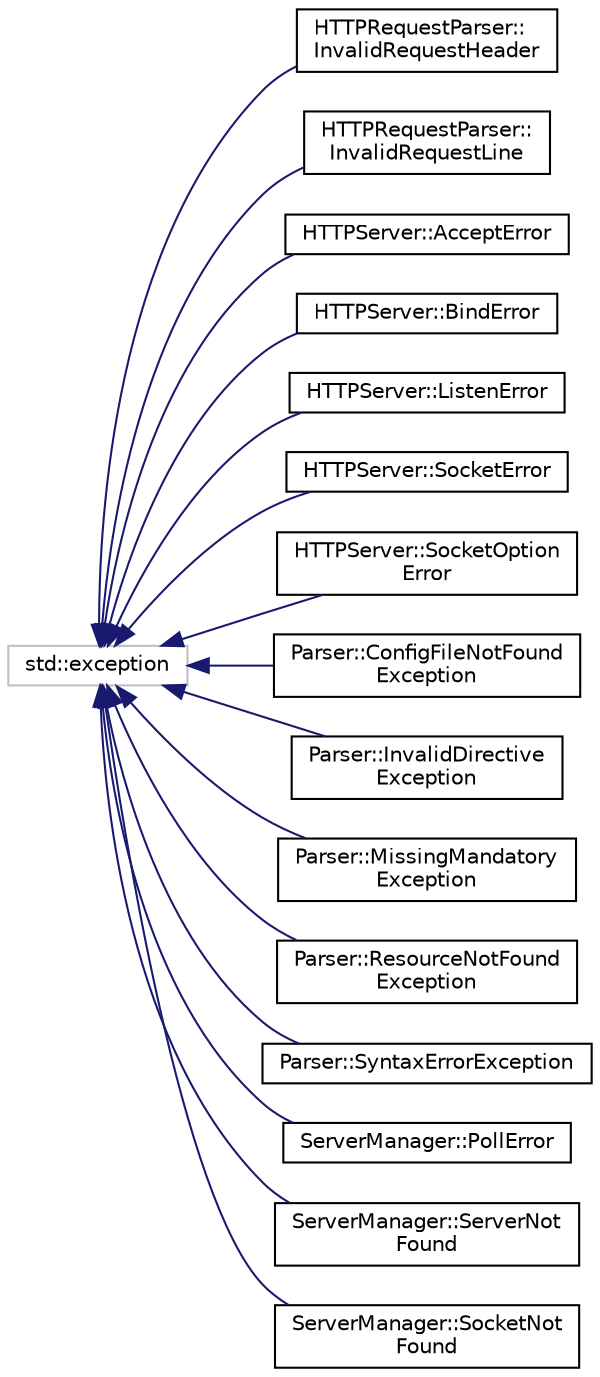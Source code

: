 digraph "Graphical Class Hierarchy"
{
 // LATEX_PDF_SIZE
  edge [fontname="Helvetica",fontsize="10",labelfontname="Helvetica",labelfontsize="10"];
  node [fontname="Helvetica",fontsize="10",shape=record];
  rankdir="LR";
  Node1 [label="std::exception",height=0.2,width=0.4,color="grey75", fillcolor="white", style="filled",tooltip=" "];
  Node1 -> Node0 [dir="back",color="midnightblue",fontsize="10",style="solid",fontname="Helvetica"];
  Node0 [label="HTTPRequestParser::\lInvalidRequestHeader",height=0.2,width=0.4,color="black", fillcolor="white", style="filled",URL="$classHTTPRequestParser_1_1InvalidRequestHeader.html",tooltip="An exception indicating an invalid request header."];
  Node1 -> Node3 [dir="back",color="midnightblue",fontsize="10",style="solid",fontname="Helvetica"];
  Node3 [label="HTTPRequestParser::\lInvalidRequestLine",height=0.2,width=0.4,color="black", fillcolor="white", style="filled",URL="$classHTTPRequestParser_1_1InvalidRequestLine.html",tooltip="An exception indicating an invalid request line."];
  Node1 -> Node4 [dir="back",color="midnightblue",fontsize="10",style="solid",fontname="Helvetica"];
  Node4 [label="HTTPServer::AcceptError",height=0.2,width=0.4,color="black", fillcolor="white", style="filled",URL="$classHTTPServer_1_1AcceptError.html",tooltip="Exception thrown when the server fails to accept a new connection."];
  Node1 -> Node5 [dir="back",color="midnightblue",fontsize="10",style="solid",fontname="Helvetica"];
  Node5 [label="HTTPServer::BindError",height=0.2,width=0.4,color="black", fillcolor="white", style="filled",URL="$classHTTPServer_1_1BindError.html",tooltip="Exception thrown when the server fails to bind to a port."];
  Node1 -> Node6 [dir="back",color="midnightblue",fontsize="10",style="solid",fontname="Helvetica"];
  Node6 [label="HTTPServer::ListenError",height=0.2,width=0.4,color="black", fillcolor="white", style="filled",URL="$classHTTPServer_1_1ListenError.html",tooltip="Exception thrown when the server fails to listen on a port."];
  Node1 -> Node7 [dir="back",color="midnightblue",fontsize="10",style="solid",fontname="Helvetica"];
  Node7 [label="HTTPServer::SocketError",height=0.2,width=0.4,color="black", fillcolor="white", style="filled",URL="$classHTTPServer_1_1SocketError.html",tooltip="Exception thrown when a socket operation fails."];
  Node1 -> Node8 [dir="back",color="midnightblue",fontsize="10",style="solid",fontname="Helvetica"];
  Node8 [label="HTTPServer::SocketOption\lError",height=0.2,width=0.4,color="black", fillcolor="white", style="filled",URL="$classHTTPServer_1_1SocketOptionError.html",tooltip="Exception thrown when setting socket options fails."];
  Node1 -> Node9 [dir="back",color="midnightblue",fontsize="10",style="solid",fontname="Helvetica"];
  Node9 [label="Parser::ConfigFileNotFound\lException",height=0.2,width=0.4,color="black", fillcolor="white", style="filled",URL="$classParser_1_1ConfigFileNotFoundException.html",tooltip=" "];
  Node1 -> Node10 [dir="back",color="midnightblue",fontsize="10",style="solid",fontname="Helvetica"];
  Node10 [label="Parser::InvalidDirective\lException",height=0.2,width=0.4,color="black", fillcolor="white", style="filled",URL="$classParser_1_1InvalidDirectiveException.html",tooltip=" "];
  Node1 -> Node11 [dir="back",color="midnightblue",fontsize="10",style="solid",fontname="Helvetica"];
  Node11 [label="Parser::MissingMandatory\lException",height=0.2,width=0.4,color="black", fillcolor="white", style="filled",URL="$classParser_1_1MissingMandatoryException.html",tooltip=" "];
  Node1 -> Node12 [dir="back",color="midnightblue",fontsize="10",style="solid",fontname="Helvetica"];
  Node12 [label="Parser::ResourceNotFound\lException",height=0.2,width=0.4,color="black", fillcolor="white", style="filled",URL="$classParser_1_1ResourceNotFoundException.html",tooltip=" "];
  Node1 -> Node13 [dir="back",color="midnightblue",fontsize="10",style="solid",fontname="Helvetica"];
  Node13 [label="Parser::SyntaxErrorException",height=0.2,width=0.4,color="black", fillcolor="white", style="filled",URL="$classParser_1_1SyntaxErrorException.html",tooltip=" "];
  Node1 -> Node14 [dir="back",color="midnightblue",fontsize="10",style="solid",fontname="Helvetica"];
  Node14 [label="ServerManager::PollError",height=0.2,width=0.4,color="black", fillcolor="white", style="filled",URL="$classServerManager_1_1PollError.html",tooltip="Exception thrown when an error occurs during polling."];
  Node1 -> Node15 [dir="back",color="midnightblue",fontsize="10",style="solid",fontname="Helvetica"];
  Node15 [label="ServerManager::ServerNot\lFound",height=0.2,width=0.4,color="black", fillcolor="white", style="filled",URL="$classServerManager_1_1ServerNotFound.html",tooltip="Exception thrown when a server is not found."];
  Node1 -> Node16 [dir="back",color="midnightblue",fontsize="10",style="solid",fontname="Helvetica"];
  Node16 [label="ServerManager::SocketNot\lFound",height=0.2,width=0.4,color="black", fillcolor="white", style="filled",URL="$classServerManager_1_1SocketNotFound.html",tooltip="Exception thrown when a socket file descriptor is not found."];
}
